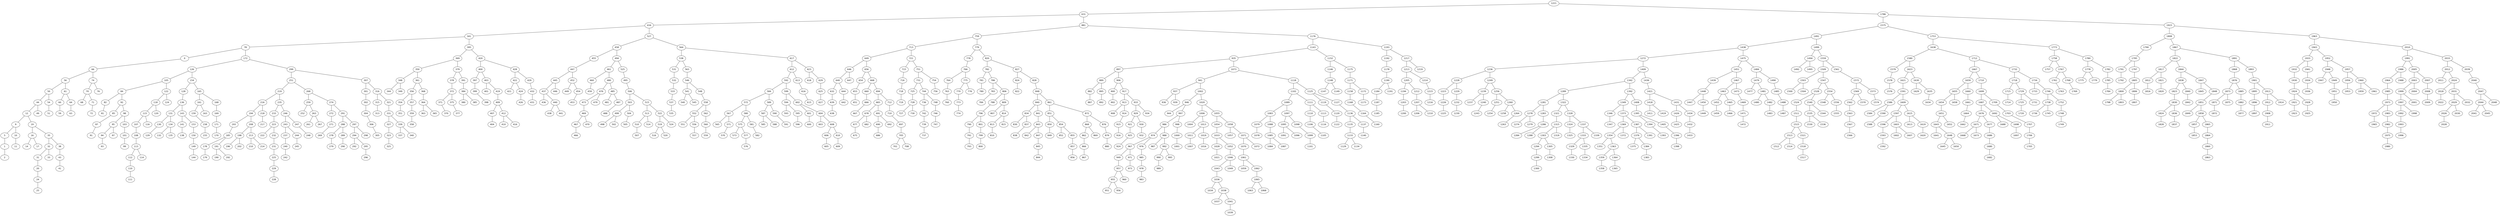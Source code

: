 graph BST {
    node [fontname="Helvetica"];
    1221 [label="1221"];
    1221 -- 631;
    631 [label="631"];
    631 -- 434;
    434 [label="434"];
    434 -- 341;
    341 [label="341"];
    341 -- 78;
    78 [label="78"];
    78 -- 0;
    0 [label="0"];
    0 -- 66;
    66 [label="66"];
    66 -- 56;
    56 [label="56"];
    56 -- 50;
    50 [label="50"];
    50 -- 44;
    44 [label="44"];
    44 -- 12;
    12 [label="12"];
    12 -- 9;
    9 [label="9"];
    9 -- 5;
    5 [label="5"];
    5 -- 1;
    1 [label="1"];
    1 -- 2;
    2 [label="2"];
    9 -- 10;
    10 [label="10"];
    10 -- 11;
    11 [label="11"];
    12 -- 19;
    19 [label="19"];
    19 -- 16;
    16 [label="16"];
    16 -- 14;
    14 [label="14"];
    16 -- 17;
    17 [label="17"];
    19 -- 35;
    35 [label="35"];
    35 -- 32;
    32 [label="32"];
    32 -- 31;
    31 [label="31"];
    31 -- 20;
    20 [label="20"];
    20 -- 24;
    24 [label="24"];
    24 -- 25;
    25 [label="25"];
    32 -- 33;
    33 [label="33"];
    35 -- 38;
    38 [label="38"];
    38 -- 43;
    43 [label="43"];
    43 -- 41;
    41 [label="41"];
    44 -- 49;
    49 [label="49"];
    50 -- 54;
    54 [label="54"];
    54 -- 51;
    51 [label="51"];
    56 -- 61;
    61 [label="61"];
    61 -- 60;
    60 [label="60"];
    60 -- 59;
    59 [label="59"];
    61 -- 64;
    64 [label="64"];
    64 -- 63;
    63 [label="63"];
    66 -- 74;
    74 [label="74"];
    74 -- 70;
    70 [label="70"];
    70 -- 68;
    68 [label="68"];
    70 -- 71;
    71 [label="71"];
    71 -- 72;
    72 [label="72"];
    74 -- 76;
    76 [label="76"];
    78 -- 172;
    172 [label="172"];
    172 -- 126;
    126 [label="126"];
    126 -- 105;
    105 [label="105"];
    105 -- 84;
    84 [label="84"];
    84 -- 82;
    82 [label="82"];
    82 -- 81;
    81 [label="81"];
    84 -- 92;
    92 [label="92"];
    92 -- 85;
    85 [label="85"];
    85 -- 87;
    87 [label="87"];
    87 -- 91;
    91 [label="91"];
    92 -- 98;
    98 [label="98"];
    98 -- 95;
    95 [label="95"];
    95 -- 94;
    94 [label="94"];
    94 -- 93;
    93 [label="93"];
    95 -- 97;
    97 [label="97"];
    98 -- 103;
    103 [label="103"];
    103 -- 101;
    101 [label="101"];
    101 -- 99;
    99 [label="99"];
    105 -- 122;
    122 [label="122"];
    122 -- 118;
    118 [label="118"];
    118 -- 115;
    115 [label="115"];
    115 -- 107;
    107 [label="107"];
    107 -- 108;
    108 [label="108"];
    108 -- 113;
    113 [label="113"];
    113 -- 112;
    112 [label="112"];
    112 -- 110;
    110 [label="110"];
    110 -- 111;
    111 [label="111"];
    113 -- 114;
    114 [label="114"];
    115 -- 116;
    116 [label="116"];
    118 -- 120;
    120 [label="120"];
    122 -- 124;
    124 [label="124"];
    126 -- 154;
    154 [label="154"];
    154 -- 128;
    128 [label="128"];
    128 -- 136;
    136 [label="136"];
    136 -- 131;
    131 [label="131"];
    131 -- 130;
    130 [label="130"];
    130 -- 129;
    129 [label="129"];
    131 -- 134;
    134 [label="134"];
    134 -- 132;
    132 [label="132"];
    134 -- 135;
    135 [label="135"];
    136 -- 143;
    143 [label="143"];
    143 -- 141;
    141 [label="141"];
    141 -- 138;
    138 [label="138"];
    143 -- 153;
    153 [label="153"];
    153 -- 150;
    150 [label="150"];
    150 -- 149;
    149 [label="149"];
    149 -- 144;
    144 [label="144"];
    154 -- 165;
    165 [label="165"];
    165 -- 161;
    161 [label="161"];
    161 -- 159;
    159 [label="159"];
    159 -- 158;
    158 [label="158"];
    158 -- 155;
    155 [label="155"];
    161 -- 163;
    163 [label="163"];
    165 -- 168;
    168 [label="168"];
    168 -- 169;
    169 [label="169"];
    169 -- 171;
    171 [label="171"];
    171 -- 170;
    170 [label="170"];
    172 -- 299;
    299 [label="299"];
    299 -- 251;
    251 [label="251"];
    251 -- 219;
    219 [label="219"];
    219 -- 216;
    216 [label="216"];
    216 -- 194;
    194 [label="194"];
    194 -- 193;
    193 [label="193"];
    193 -- 185;
    185 [label="185"];
    185 -- 178;
    178 [label="178"];
    178 -- 179;
    179 [label="179"];
    185 -- 191;
    191 [label="191"];
    191 -- 190;
    190 [label="190"];
    191 -- 192;
    192 [label="192"];
    194 -- 208;
    208 [label="208"];
    208 -- 198;
    198 [label="198"];
    198 -- 196;
    196 [label="196"];
    198 -- 202;
    202 [label="202"];
    208 -- 213;
    213 [label="213"];
    213 -- 210;
    210 [label="210"];
    213 -- 214;
    214 [label="214"];
    216 -- 218;
    218 [label="218"];
    218 -- 217;
    217 [label="217"];
    219 -- 235;
    235 [label="235"];
    235 -- 233;
    233 [label="233"];
    233 -- 223;
    223 [label="223"];
    223 -- 222;
    222 [label="222"];
    223 -- 232;
    232 [label="232"];
    232 -- 231;
    231 [label="231"];
    231 -- 225;
    225 [label="225"];
    225 -- 229;
    229 [label="229"];
    229 -- 228;
    228 [label="228"];
    235 -- 246;
    246 [label="246"];
    246 -- 243;
    243 [label="243"];
    243 -- 237;
    237 [label="237"];
    237 -- 240;
    240 [label="240"];
    240 -- 242;
    242 [label="242"];
    243 -- 244;
    244 [label="244"];
    244 -- 245;
    245 [label="245"];
    246 -- 247;
    247 [label="247"];
    247 -- 248;
    248 [label="248"];
    251 -- 268;
    268 [label="268"];
    268 -- 259;
    259 [label="259"];
    259 -- 252;
    252 [label="252"];
    259 -- 263;
    263 [label="263"];
    263 -- 261;
    261 [label="261"];
    263 -- 267;
    267 [label="267"];
    268 -- 274;
    274 [label="274"];
    274 -- 272;
    272 [label="272"];
    272 -- 271;
    271 [label="271"];
    271 -- 269;
    269 [label="269"];
    274 -- 291;
    291 [label="291"];
    291 -- 288;
    288 [label="288"];
    288 -- 278;
    278 [label="278"];
    278 -- 279;
    279 [label="279"];
    288 -- 289;
    289 [label="289"];
    289 -- 290;
    290 [label="290"];
    291 -- 297;
    297 [label="297"];
    297 -- 294;
    294 [label="294"];
    294 -- 292;
    292 [label="292"];
    294 -- 295;
    295 [label="295"];
    295 -- 296;
    296 [label="296"];
    297 -- 298;
    298 [label="298"];
    299 -- 307;
    307 [label="307"];
    307 -- 301;
    301 [label="301"];
    301 -- 302;
    302 [label="302"];
    302 -- 304;
    304 [label="304"];
    304 -- 306;
    306 [label="306"];
    306 -- 305;
    305 [label="305"];
    307 -- 316;
    316 [label="316"];
    316 -- 315;
    315 [label="315"];
    315 -- 313;
    313 [label="313"];
    316 -- 321;
    321 [label="321"];
    321 -- 331;
    331 [label="331"];
    331 -- 327;
    327 [label="327"];
    327 -- 323;
    323 [label="323"];
    323 -- 325;
    325 [label="325"];
    331 -- 339;
    339 [label="339"];
    339 -- 337;
    337 [label="337"];
    339 -- 340;
    340 [label="340"];
    341 -- 395;
    395 [label="395"];
    395 -- 369;
    369 [label="369"];
    369 -- 350;
    350 [label="350"];
    350 -- 348;
    348 [label="348"];
    348 -- 344;
    344 [label="344"];
    348 -- 349;
    349 [label="349"];
    350 -- 361;
    361 [label="361"];
    361 -- 356;
    356 [label="356"];
    356 -- 354;
    354 [label="354"];
    354 -- 351;
    351 [label="351"];
    356 -- 357;
    357 [label="357"];
    357 -- 359;
    359 [label="359"];
    359 -- 358;
    358 [label="358"];
    361 -- 368;
    368 [label="368"];
    368 -- 364;
    364 [label="364"];
    364 -- 363;
    363 [label="363"];
    364 -- 365;
    365 [label="365"];
    369 -- 379;
    379 [label="379"];
    379 -- 378;
    378 [label="378"];
    378 -- 372;
    372 [label="372"];
    372 -- 371;
    371 [label="371"];
    371 -- 370;
    370 [label="370"];
    372 -- 375;
    375 [label="375"];
    375 -- 377;
    377 [label="377"];
    379 -- 391;
    391 [label="391"];
    391 -- 384;
    384 [label="384"];
    384 -- 380;
    380 [label="380"];
    384 -- 385;
    385 [label="385"];
    395 -- 420;
    420 [label="420"];
    420 -- 400;
    400 [label="400"];
    400 -- 397;
    397 [label="397"];
    397 -- 399;
    399 [label="399"];
    399 -- 398;
    398 [label="398"];
    400 -- 403;
    403 [label="403"];
    403 -- 401;
    401 [label="401"];
    403 -- 419;
    419 [label="419"];
    419 -- 409;
    409 [label="409"];
    409 -- 407;
    407 [label="407"];
    407 -- 404;
    404 [label="404"];
    409 -- 412;
    412 [label="412"];
    412 -- 410;
    410 [label="410"];
    412 -- 416;
    416 [label="416"];
    420 -- 428;
    428 [label="428"];
    428 -- 422;
    422 [label="422"];
    422 -- 421;
    421 [label="421"];
    422 -- 424;
    424 [label="424"];
    424 -- 426;
    426 [label="426"];
    428 -- 429;
    429 [label="429"];
    429 -- 432;
    432 [label="432"];
    432 -- 431;
    431 [label="431"];
    434 -- 527;
    527 [label="527"];
    527 -- 458;
    458 [label="458"];
    458 -- 455;
    455 [label="455"];
    455 -- 447;
    447 [label="447"];
    447 -- 445;
    445 [label="445"];
    445 -- 437;
    437 [label="437"];
    437 -- 436;
    436 [label="436"];
    437 -- 440;
    440 [label="440"];
    440 -- 438;
    438 [label="438"];
    440 -- 441;
    441 [label="441"];
    445 -- 446;
    446 [label="446"];
    447 -- 452;
    452 [label="452"];
    452 -- 449;
    449 [label="449"];
    452 -- 454;
    454 [label="454"];
    454 -- 453;
    453 [label="453"];
    458 -- 494;
    494 [label="494"];
    494 -- 461;
    461 [label="461"];
    461 -- 460;
    460 [label="460"];
    460 -- 459;
    459 [label="459"];
    461 -- 480;
    480 [label="480"];
    480 -- 476;
    476 [label="476"];
    476 -- 473;
    473 [label="473"];
    473 -- 469;
    469 [label="469"];
    469 -- 467;
    467 [label="467"];
    467 -- 466;
    466 [label="466"];
    469 -- 470;
    470 [label="470"];
    476 -- 479;
    479 [label="479"];
    480 -- 485;
    485 [label="485"];
    485 -- 481;
    481 [label="481"];
    485 -- 487;
    487 [label="487"];
    487 -- 488;
    488 [label="488"];
    494 -- 525;
    525 [label="525"];
    525 -- 495;
    495 [label="495"];
    495 -- 506;
    506 [label="506"];
    506 -- 503;
    503 [label="503"];
    503 -- 499;
    499 [label="499"];
    499 -- 498;
    498 [label="498"];
    499 -- 502;
    502 [label="502"];
    503 -- 504;
    504 [label="504"];
    504 -- 505;
    505 [label="505"];
    506 -- 515;
    515 [label="515"];
    515 -- 513;
    513 [label="513"];
    513 -- 510;
    510 [label="510"];
    510 -- 507;
    507 [label="507"];
    513 -- 514;
    514 [label="514"];
    515 -- 522;
    522 [label="522"];
    522 -- 519;
    519 [label="519"];
    519 -- 516;
    516 [label="516"];
    519 -- 520;
    520 [label="520"];
    522 -- 524;
    524 [label="524"];
    527 -- 564;
    564 [label="564"];
    564 -- 538;
    538 [label="538"];
    538 -- 531;
    531 [label="531"];
    531 -- 532;
    532 [label="532"];
    532 -- 533;
    533 [label="533"];
    533 -- 537;
    537 [label="537"];
    537 -- 535;
    535 [label="535"];
    538 -- 563;
    563 [label="563"];
    563 -- 546;
    546 [label="546"];
    546 -- 541;
    541 [label="541"];
    541 -- 540;
    540 [label="540"];
    541 -- 545;
    545 [label="545"];
    546 -- 548;
    548 [label="548"];
    548 -- 558;
    558 [label="558"];
    558 -- 552;
    552 [label="552"];
    552 -- 551;
    551 [label="551"];
    552 -- 556;
    556 [label="556"];
    556 -- 557;
    557 [label="557"];
    558 -- 562;
    562 [label="562"];
    562 -- 560;
    560 [label="560"];
    560 -- 559;
    559 [label="559"];
    564 -- 617;
    617 [label="617"];
    617 -- 612;
    612 [label="612"];
    612 -- 592;
    592 [label="592"];
    592 -- 584;
    584 [label="584"];
    584 -- 572;
    572 [label="572"];
    572 -- 567;
    567 [label="567"];
    567 -- 565;
    565 [label="565"];
    567 -- 571;
    571 [label="571"];
    571 -- 570;
    570 [label="570"];
    572 -- 580;
    580 [label="580"];
    580 -- 575;
    575 [label="575"];
    575 -- 573;
    573 [label="573"];
    575 -- 577;
    577 [label="577"];
    577 -- 576;
    576 [label="576"];
    580 -- 581;
    581 [label="581"];
    581 -- 582;
    582 [label="582"];
    584 -- 589;
    589 [label="589"];
    589 -- 587;
    587 [label="587"];
    587 -- 585;
    585 [label="585"];
    587 -- 588;
    588 [label="588"];
    589 -- 590;
    590 [label="590"];
    590 -- 591;
    591 [label="591"];
    592 -- 599;
    599 [label="599"];
    599 -- 594;
    594 [label="594"];
    594 -- 593;
    593 [label="593"];
    594 -- 595;
    595 [label="595"];
    595 -- 596;
    596 [label="596"];
    599 -- 602;
    602 [label="602"];
    602 -- 601;
    601 [label="601"];
    601 -- 600;
    600 [label="600"];
    602 -- 604;
    604 [label="604"];
    604 -- 603;
    603 [label="603"];
    604 -- 608;
    608 [label="608"];
    608 -- 606;
    606 [label="606"];
    606 -- 605;
    605 [label="605"];
    608 -- 610;
    610 [label="610"];
    610 -- 609;
    609 [label="609"];
    612 -- 613;
    613 [label="613"];
    613 -- 616;
    616 [label="616"];
    616 -- 615;
    615 [label="615"];
    617 -- 623;
    623 [label="623"];
    623 -- 618;
    618 [label="618"];
    623 -- 629;
    629 [label="629"];
    629 -- 625;
    625 [label="625"];
    625 -- 627;
    627 [label="627"];
    631 -- 881;
    881 [label="881"];
    881 -- 759;
    759 [label="759"];
    759 -- 713;
    713 [label="713"];
    713 -- 649;
    649 [label="649"];
    649 -- 646;
    646 [label="646"];
    646 -- 640;
    640 [label="640"];
    640 -- 632;
    632 [label="632"];
    632 -- 639;
    639 [label="639"];
    639 -- 638;
    638 [label="638"];
    640 -- 644;
    644 [label="644"];
    644 -- 642;
    642 [label="642"];
    646 -- 647;
    647 [label="647"];
    649 -- 656;
    656 [label="656"];
    656 -- 654;
    654 [label="654"];
    654 -- 653;
    653 [label="653"];
    653 -- 651;
    651 [label="651"];
    656 -- 668;
    668 [label="668"];
    668 -- 660;
    660 [label="660"];
    660 -- 666;
    666 [label="666"];
    666 -- 667;
    667 [label="667"];
    668 -- 694;
    694 [label="694"];
    694 -- 683;
    683 [label="683"];
    683 -- 678;
    678 [label="678"];
    678 -- 677;
    677 [label="677"];
    677 -- 675;
    675 [label="675"];
    678 -- 682;
    682 [label="682"];
    683 -- 691;
    691 [label="691"];
    691 -- 690;
    690 [label="690"];
    690 -- 686;
    686 [label="686"];
    691 -- 692;
    692 [label="692"];
    694 -- 712;
    712 [label="712"];
    712 -- 710;
    710 [label="710"];
    710 -- 697;
    697 [label="697"];
    697 -- 705;
    705 [label="705"];
    705 -- 701;
    701 [label="701"];
    705 -- 708;
    708 [label="708"];
    713 -- 721;
    721 [label="721"];
    721 -- 715;
    715 [label="715"];
    715 -- 716;
    716 [label="716"];
    716 -- 718;
    718 [label="718"];
    718 -- 719;
    719 [label="719"];
    721 -- 751;
    751 [label="751"];
    751 -- 731;
    731 [label="731"];
    731 -- 725;
    725 [label="725"];
    725 -- 728;
    728 [label="728"];
    728 -- 727;
    727 [label="727"];
    728 -- 730;
    730 [label="730"];
    731 -- 744;
    744 [label="744"];
    744 -- 736;
    736 [label="736"];
    736 -- 742;
    742 [label="742"];
    742 -- 739;
    739 [label="739"];
    739 -- 737;
    737 [label="737"];
    744 -- 748;
    748 [label="748"];
    748 -- 746;
    746 [label="746"];
    746 -- 747;
    747 [label="747"];
    751 -- 754;
    754 [label="754"];
    754 -- 756;
    756 [label="756"];
    759 -- 779;
    779 [label="779"];
    779 -- 778;
    778 [label="778"];
    778 -- 766;
    766 [label="766"];
    766 -- 764;
    764 [label="764"];
    764 -- 763;
    763 [label="763"];
    763 -- 760;
    760 [label="760"];
    766 -- 775;
    775 [label="775"];
    775 -- 770;
    770 [label="770"];
    770 -- 773;
    773 [label="773"];
    773 -- 774;
    774 [label="774"];
    775 -- 776;
    776 [label="776"];
    779 -- 820;
    820 [label="820"];
    820 -- 782;
    782 [label="782"];
    782 -- 781;
    781 [label="781"];
    781 -- 780;
    780 [label="780"];
    782 -- 786;
    786 [label="786"];
    786 -- 783;
    783 [label="783"];
    783 -- 784;
    784 [label="784"];
    786 -- 806;
    806 [label="806"];
    806 -- 788;
    788 [label="788"];
    788 -- 796;
    796 [label="796"];
    796 -- 790;
    790 [label="790"];
    790 -- 791;
    791 [label="791"];
    791 -- 793;
    793 [label="793"];
    796 -- 801;
    801 [label="801"];
    801 -- 799;
    799 [label="799"];
    799 -- 800;
    800 [label="800"];
    806 -- 809;
    809 [label="809"];
    809 -- 807;
    807 [label="807"];
    809 -- 814;
    814 [label="814"];
    814 -- 813;
    813 [label="813"];
    813 -- 810;
    810 [label="810"];
    814 -- 815;
    815 [label="815"];
    820 -- 827;
    827 [label="827"];
    827 -- 824;
    824 [label="824"];
    824 -- 822;
    822 [label="822"];
    827 -- 828;
    828 [label="828"];
    828 -- 848;
    848 [label="848"];
    848 -- 840;
    840 [label="840"];
    840 -- 834;
    834 [label="834"];
    834 -- 830;
    830 [label="830"];
    834 -- 837;
    837 [label="837"];
    837 -- 838;
    838 [label="838"];
    840 -- 841;
    841 [label="841"];
    841 -- 843;
    843 [label="843"];
    843 -- 842;
    842 [label="842"];
    843 -- 847;
    847 [label="847"];
    847 -- 845;
    845 [label="845"];
    845 -- 844;
    844 [label="844"];
    848 -- 861;
    861 [label="861"];
    861 -- 851;
    851 [label="851"];
    851 -- 850;
    850 [label="850"];
    850 -- 849;
    849 [label="849"];
    851 -- 854;
    854 [label="854"];
    854 -- 852;
    852 [label="852"];
    854 -- 855;
    855 [label="855"];
    855 -- 857;
    857 [label="857"];
    857 -- 856;
    856 [label="856"];
    861 -- 872;
    872 [label="872"];
    872 -- 868;
    868 [label="868"];
    868 -- 862;
    862 [label="862"];
    862 -- 866;
    866 [label="866"];
    866 -- 867;
    867 [label="867"];
    868 -- 869;
    869 [label="869"];
    872 -- 876;
    876 [label="876"];
    876 -- 879;
    879 [label="879"];
    879 -- 880;
    880 [label="880"];
    881 -- 1176;
    1176 [label="1176"];
    1176 -- 1143;
    1143 [label="1143"];
    1143 -- 935;
    935 [label="935"];
    935 -- 897;
    897 [label="897"];
    897 -- 889;
    889 [label="889"];
    889 -- 882;
    882 [label="882"];
    882 -- 887;
    887 [label="887"];
    889 -- 895;
    895 [label="895"];
    895 -- 892;
    892 [label="892"];
    897 -- 906;
    906 [label="906"];
    906 -- 900;
    900 [label="900"];
    900 -- 902;
    902 [label="902"];
    906 -- 917;
    917 [label="917"];
    917 -- 913;
    913 [label="913"];
    913 -- 908;
    908 [label="908"];
    913 -- 914;
    914 [label="914"];
    914 -- 915;
    915 [label="915"];
    915 -- 916;
    916 [label="916"];
    917 -- 933;
    933 [label="933"];
    933 -- 929;
    929 [label="929"];
    929 -- 921;
    921 [label="921"];
    921 -- 925;
    925 [label="925"];
    925 -- 924;
    924 [label="924"];
    929 -- 930;
    930 [label="930"];
    930 -- 932;
    932 [label="932"];
    933 -- 934;
    934 [label="934"];
    935 -- 1073;
    1073 [label="1073"];
    1073 -- 941;
    941 [label="941"];
    941 -- 937;
    937 [label="937"];
    937 -- 936;
    936 [label="936"];
    937 -- 939;
    939 [label="939"];
    941 -- 1002;
    1002 [label="1002"];
    1002 -- 946;
    946 [label="946"];
    946 -- 944;
    944 [label="944"];
    946 -- 997;
    997 [label="997"];
    997 -- 986;
    986 [label="986"];
    986 -- 974;
    974 [label="974"];
    974 -- 967;
    967 [label="967"];
    967 -- 949;
    949 [label="949"];
    949 -- 957;
    957 [label="957"];
    957 -- 955;
    955 [label="955"];
    955 -- 951;
    951 [label="951"];
    955 -- 956;
    956 [label="956"];
    957 -- 960;
    960 [label="960"];
    967 -- 971;
    971 [label="971"];
    971 -- 973;
    973 [label="973"];
    974 -- 976;
    976 [label="976"];
    976 -- 985;
    985 [label="985"];
    985 -- 978;
    978 [label="978"];
    978 -- 983;
    983 [label="983"];
    986 -- 988;
    988 [label="988"];
    988 -- 987;
    987 [label="987"];
    988 -- 992;
    992 [label="992"];
    992 -- 990;
    990 [label="990"];
    990 -- 989;
    989 [label="989"];
    992 -- 995;
    995 [label="995"];
    997 -- 998;
    998 [label="998"];
    998 -- 1000;
    1000 [label="1000"];
    1000 -- 1001;
    1001 [label="1001"];
    1002 -- 1020;
    1020 [label="1020"];
    1020 -- 1006;
    1006 [label="1006"];
    1006 -- 1004;
    1004 [label="1004"];
    1006 -- 1013;
    1013 [label="1013"];
    1013 -- 1011;
    1011 [label="1011"];
    1011 -- 1007;
    1007 [label="1007"];
    1013 -- 1019;
    1019 [label="1019"];
    1019 -- 1016;
    1016 [label="1016"];
    1020 -- 1055;
    1055 [label="1055"];
    1055 -- 1054;
    1054 [label="1054"];
    1054 -- 1033;
    1033 [label="1033"];
    1033 -- 1028;
    1028 [label="1028"];
    1028 -- 1021;
    1021 [label="1021"];
    1033 -- 1052;
    1052 [label="1052"];
    1052 -- 1046;
    1046 [label="1046"];
    1046 -- 1043;
    1043 [label="1043"];
    1043 -- 1036;
    1036 [label="1036"];
    1036 -- 1034;
    1034 [label="1034"];
    1036 -- 1038;
    1038 [label="1038"];
    1038 -- 1037;
    1037 [label="1037"];
    1038 -- 1041;
    1041 [label="1041"];
    1041 -- 1039;
    1039 [label="1039"];
    1046 -- 1049;
    1049 [label="1049"];
    1055 -- 1058;
    1058 [label="1058"];
    1058 -- 1057;
    1057 [label="1057"];
    1058 -- 1071;
    1071 [label="1071"];
    1071 -- 1070;
    1070 [label="1070"];
    1070 -- 1061;
    1061 [label="1061"];
    1061 -- 1059;
    1059 [label="1059"];
    1061 -- 1062;
    1062 [label="1062"];
    1062 -- 1065;
    1065 [label="1065"];
    1065 -- 1063;
    1063 [label="1063"];
    1065 -- 1068;
    1068 [label="1068"];
    1071 -- 1072;
    1072 [label="1072"];
    1073 -- 1118;
    1118 [label="1118"];
    1118 -- 1102;
    1102 [label="1102"];
    1102 -- 1089;
    1089 [label="1089"];
    1089 -- 1083;
    1083 [label="1083"];
    1083 -- 1079;
    1079 [label="1079"];
    1079 -- 1078;
    1078 [label="1078"];
    1083 -- 1088;
    1088 [label="1088"];
    1088 -- 1085;
    1085 [label="1085"];
    1085 -- 1084;
    1084 [label="1084"];
    1085 -- 1087;
    1087 [label="1087"];
    1089 -- 1097;
    1097 [label="1097"];
    1097 -- 1095;
    1095 [label="1095"];
    1095 -- 1091;
    1091 [label="1091"];
    1095 -- 1096;
    1096 [label="1096"];
    1097 -- 1098;
    1098 [label="1098"];
    1098 -- 1099;
    1099 [label="1099"];
    1099 -- 1101;
    1101 [label="1101"];
    1102 -- 1111;
    1111 [label="1111"];
    1111 -- 1110;
    1110 [label="1110"];
    1110 -- 1106;
    1106 [label="1106"];
    1106 -- 1105;
    1105 [label="1105"];
    1111 -- 1113;
    1113 [label="1113"];
    1113 -- 1116;
    1116 [label="1116"];
    1118 -- 1125;
    1125 [label="1125"];
    1125 -- 1119;
    1119 [label="1119"];
    1119 -- 1120;
    1120 [label="1120"];
    1120 -- 1122;
    1122 [label="1122"];
    1125 -- 1127;
    1127 [label="1127"];
    1127 -- 1136;
    1136 [label="1136"];
    1136 -- 1135;
    1135 [label="1135"];
    1135 -- 1133;
    1133 [label="1133"];
    1133 -- 1129;
    1129 [label="1129"];
    1133 -- 1134;
    1134 [label="1134"];
    1136 -- 1137;
    1137 [label="1137"];
    1137 -- 1140;
    1140 [label="1140"];
    1143 -- 1152;
    1152 [label="1152"];
    1152 -- 1146;
    1146 [label="1146"];
    1146 -- 1148;
    1148 [label="1148"];
    1148 -- 1147;
    1147 [label="1147"];
    1148 -- 1149;
    1149 [label="1149"];
    1152 -- 1175;
    1175 [label="1175"];
    1175 -- 1171;
    1171 [label="1171"];
    1171 -- 1158;
    1158 [label="1158"];
    1158 -- 1168;
    1168 [label="1168"];
    1168 -- 1164;
    1164 [label="1164"];
    1164 -- 1160;
    1160 [label="1160"];
    1171 -- 1172;
    1172 [label="1172"];
    1172 -- 1173;
    1173 [label="1173"];
    1176 -- 1193;
    1193 [label="1193"];
    1193 -- 1192;
    1192 [label="1192"];
    1192 -- 1178;
    1178 [label="1178"];
    1178 -- 1190;
    1190 [label="1190"];
    1190 -- 1184;
    1184 [label="1184"];
    1184 -- 1187;
    1187 [label="1187"];
    1187 -- 1185;
    1185 [label="1185"];
    1190 -- 1191;
    1191 [label="1191"];
    1193 -- 1217;
    1217 [label="1217"];
    1217 -- 1213;
    1213 [label="1213"];
    1213 -- 1205;
    1205 [label="1205"];
    1205 -- 1194;
    1194 [label="1194"];
    1194 -- 1203;
    1203 [label="1203"];
    1203 -- 1200;
    1200 [label="1200"];
    1205 -- 1212;
    1212 [label="1212"];
    1212 -- 1207;
    1207 [label="1207"];
    1207 -- 1206;
    1206 [label="1206"];
    1207 -- 1210;
    1210 [label="1210"];
    1213 -- 1214;
    1214 [label="1214"];
    1214 -- 1215;
    1215 [label="1215"];
    1215 -- 1216;
    1216 [label="1216"];
    1217 -- 1219;
    1219 [label="1219"];
    1221 -- 1786;
    1786 [label="1786"];
    1786 -- 1575;
    1575 [label="1575"];
    1575 -- 1491;
    1491 [label="1491"];
    1491 -- 1438;
    1438 [label="1438"];
    1438 -- 1272;
    1272 [label="1272"];
    1272 -- 1236;
    1236 [label="1236"];
    1236 -- 1228;
    1228 [label="1228"];
    1228 -- 1223;
    1223 [label="1223"];
    1223 -- 1226;
    1226 [label="1226"];
    1226 -- 1225;
    1225 [label="1225"];
    1228 -- 1229;
    1229 [label="1229"];
    1229 -- 1232;
    1232 [label="1232"];
    1232 -- 1230;
    1230 [label="1230"];
    1236 -- 1249;
    1249 [label="1249"];
    1249 -- 1239;
    1239 [label="1239"];
    1239 -- 1237;
    1237 [label="1237"];
    1239 -- 1240;
    1240 [label="1240"];
    1240 -- 1243;
    1243 [label="1243"];
    1249 -- 1256;
    1256 [label="1256"];
    1256 -- 1251;
    1251 [label="1251"];
    1251 -- 1254;
    1254 [label="1254"];
    1256 -- 1260;
    1260 [label="1260"];
    1260 -- 1258;
    1258 [label="1258"];
    1260 -- 1264;
    1264 [label="1264"];
    1264 -- 1263;
    1263 [label="1263"];
    1272 -- 1409;
    1409 [label="1409"];
    1409 -- 1342;
    1342 [label="1342"];
    1342 -- 1289;
    1289 [label="1289"];
    1289 -- 1281;
    1281 [label="1281"];
    1281 -- 1278;
    1278 [label="1278"];
    1278 -- 1274;
    1274 [label="1274"];
    1278 -- 1279;
    1279 [label="1279"];
    1281 -- 1283;
    1283 [label="1283"];
    1283 -- 1286;
    1286 [label="1286"];
    1286 -- 1284;
    1284 [label="1284"];
    1286 -- 1288;
    1288 [label="1288"];
    1289 -- 1322;
    1322 [label="1322"];
    1322 -- 1321;
    1321 [label="1321"];
    1321 -- 1315;
    1315 [label="1315"];
    1315 -- 1303;
    1303 [label="1303"];
    1303 -- 1294;
    1294 [label="1294"];
    1294 -- 1299;
    1299 [label="1299"];
    1299 -- 1300;
    1300 [label="1300"];
    1303 -- 1305;
    1305 [label="1305"];
    1305 -- 1308;
    1308 [label="1308"];
    1315 -- 1319;
    1319 [label="1319"];
    1322 -- 1328;
    1328 [label="1328"];
    1328 -- 1324;
    1324 [label="1324"];
    1324 -- 1325;
    1325 [label="1325"];
    1328 -- 1337;
    1337 [label="1337"];
    1337 -- 1333;
    1333 [label="1333"];
    1333 -- 1329;
    1329 [label="1329"];
    1329 -- 1330;
    1330 [label="1330"];
    1333 -- 1335;
    1335 [label="1335"];
    1335 -- 1334;
    1334 [label="1334"];
    1337 -- 1339;
    1339 [label="1339"];
    1342 -- 1392;
    1392 [label="1392"];
    1392 -- 1349;
    1349 [label="1349"];
    1349 -- 1346;
    1346 [label="1346"];
    1346 -- 1347;
    1347 [label="1347"];
    1349 -- 1373;
    1373 [label="1373"];
    1373 -- 1369;
    1369 [label="1369"];
    1369 -- 1354;
    1354 [label="1354"];
    1354 -- 1351;
    1351 [label="1351"];
    1354 -- 1363;
    1363 [label="1363"];
    1363 -- 1359;
    1359 [label="1359"];
    1359 -- 1358;
    1358 [label="1358"];
    1363 -- 1364;
    1364 [label="1364"];
    1364 -- 1365;
    1365 [label="1365"];
    1369 -- 1372;
    1372 [label="1372"];
    1373 -- 1387;
    1387 [label="1387"];
    1387 -- 1379;
    1379 [label="1379"];
    1379 -- 1375;
    1375 [label="1375"];
    1379 -- 1384;
    1384 [label="1384"];
    1384 -- 1383;
    1383 [label="1383"];
    1387 -- 1391;
    1391 [label="1391"];
    1392 -- 1408;
    1408 [label="1408"];
    1408 -- 1395;
    1395 [label="1395"];
    1395 -- 1394;
    1394 [label="1394"];
    1394 -- 1393;
    1393 [label="1393"];
    1395 -- 1405;
    1405 [label="1405"];
    1405 -- 1396;
    1396 [label="1396"];
    1396 -- 1398;
    1398 [label="1398"];
    1409 -- 1436;
    1436 [label="1436"];
    1436 -- 1421;
    1421 [label="1421"];
    1421 -- 1418;
    1418 [label="1418"];
    1418 -- 1411;
    1411 [label="1411"];
    1418 -- 1419;
    1419 [label="1419"];
    1421 -- 1431;
    1431 [label="1431"];
    1431 -- 1426;
    1426 [label="1426"];
    1426 -- 1425;
    1425 [label="1425"];
    1431 -- 1434;
    1434 [label="1434"];
    1434 -- 1432;
    1432 [label="1432"];
    1432 -- 1433;
    1433 [label="1433"];
    1438 -- 1475;
    1475 [label="1475"];
    1475 -- 1451;
    1451 [label="1451"];
    1451 -- 1439;
    1439 [label="1439"];
    1439 -- 1448;
    1448 [label="1448"];
    1448 -- 1447;
    1447 [label="1447"];
    1448 -- 1450;
    1450 [label="1450"];
    1450 -- 1449;
    1449 [label="1449"];
    1451 -- 1467;
    1467 [label="1467"];
    1467 -- 1463;
    1463 [label="1463"];
    1463 -- 1452;
    1452 [label="1452"];
    1452 -- 1459;
    1459 [label="1459"];
    1463 -- 1465;
    1465 [label="1465"];
    1465 -- 1466;
    1466 [label="1466"];
    1467 -- 1473;
    1473 [label="1473"];
    1473 -- 1469;
    1469 [label="1469"];
    1469 -- 1471;
    1471 [label="1471"];
    1471 -- 1472;
    1472 [label="1472"];
    1475 -- 1484;
    1484 [label="1484"];
    1484 -- 1479;
    1479 [label="1479"];
    1479 -- 1477;
    1477 [label="1477"];
    1479 -- 1481;
    1481 [label="1481"];
    1481 -- 1480;
    1480 [label="1480"];
    1481 -- 1482;
    1482 [label="1482"];
    1482 -- 1483;
    1483 [label="1483"];
    1484 -- 1490;
    1490 [label="1490"];
    1490 -- 1485;
    1485 [label="1485"];
    1485 -- 1488;
    1488 [label="1488"];
    1488 -- 1487;
    1487 [label="1487"];
    1491 -- 1499;
    1499 [label="1499"];
    1499 -- 1494;
    1494 [label="1494"];
    1494 -- 1492;
    1492 [label="1492"];
    1494 -- 1495;
    1495 [label="1495"];
    1499 -- 1559;
    1559 [label="1559"];
    1559 -- 1509;
    1509 [label="1509"];
    1509 -- 1503;
    1503 [label="1503"];
    1503 -- 1500;
    1500 [label="1500"];
    1503 -- 1504;
    1504 [label="1504"];
    1509 -- 1547;
    1547 [label="1547"];
    1547 -- 1528;
    1528 [label="1528"];
    1528 -- 1524;
    1524 [label="1524"];
    1524 -- 1511;
    1511 [label="1511"];
    1511 -- 1515;
    1515 [label="1515"];
    1515 -- 1513;
    1513 [label="1513"];
    1513 -- 1512;
    1512 [label="1512"];
    1513 -- 1514;
    1514 [label="1514"];
    1515 -- 1521;
    1521 [label="1521"];
    1521 -- 1518;
    1518 [label="1518"];
    1518 -- 1517;
    1517 [label="1517"];
    1528 -- 1540;
    1540 [label="1540"];
    1540 -- 1535;
    1535 [label="1535"];
    1535 -- 1530;
    1530 [label="1530"];
    1535 -- 1536;
    1536 [label="1536"];
    1540 -- 1544;
    1544 [label="1544"];
    1547 -- 1554;
    1554 [label="1554"];
    1554 -- 1548;
    1548 [label="1548"];
    1554 -- 1556;
    1556 [label="1556"];
    1556 -- 1555;
    1555 [label="1555"];
    1559 -- 1561;
    1561 [label="1561"];
    1561 -- 1572;
    1572 [label="1572"];
    1572 -- 1569;
    1569 [label="1569"];
    1569 -- 1562;
    1562 [label="1562"];
    1562 -- 1563;
    1563 [label="1563"];
    1563 -- 1567;
    1567 [label="1567"];
    1567 -- 1566;
    1566 [label="1566"];
    1569 -- 1570;
    1570 [label="1570"];
    1572 -- 1573;
    1573 [label="1573"];
    1573 -- 1574;
    1574 [label="1574"];
    1575 -- 1753;
    1753 [label="1753"];
    1753 -- 1638;
    1638 [label="1638"];
    1638 -- 1580;
    1580 [label="1580"];
    1580 -- 1579;
    1579 [label="1579"];
    1579 -- 1578;
    1578 [label="1578"];
    1578 -- 1576;
    1576 [label="1576"];
    1580 -- 1623;
    1623 [label="1623"];
    1623 -- 1621;
    1621 [label="1621"];
    1621 -- 1591;
    1591 [label="1591"];
    1591 -- 1586;
    1586 [label="1586"];
    1586 -- 1584;
    1584 [label="1584"];
    1586 -- 1590;
    1590 [label="1590"];
    1590 -- 1588;
    1588 [label="1588"];
    1591 -- 1609;
    1609 [label="1609"];
    1609 -- 1597;
    1597 [label="1597"];
    1597 -- 1596;
    1596 [label="1596"];
    1596 -- 1593;
    1593 [label="1593"];
    1593 -- 1592;
    1592 [label="1592"];
    1597 -- 1603;
    1603 [label="1603"];
    1603 -- 1602;
    1602 [label="1602"];
    1603 -- 1607;
    1607 [label="1607"];
    1609 -- 1615;
    1615 [label="1615"];
    1615 -- 1613;
    1613 [label="1613"];
    1615 -- 1619;
    1619 [label="1619"];
    1619 -- 1620;
    1620 [label="1620"];
    1623 -- 1630;
    1630 [label="1630"];
    1630 -- 1629;
    1629 [label="1629"];
    1630 -- 1635;
    1635 [label="1635"];
    1635 -- 1634;
    1634 [label="1634"];
    1638 -- 1712;
    1712 [label="1712"];
    1712 -- 1667;
    1667 [label="1667"];
    1667 -- 1659;
    1659 [label="1659"];
    1659 -- 1655;
    1655 [label="1655"];
    1655 -- 1654;
    1654 [label="1654"];
    1654 -- 1651;
    1651 [label="1651"];
    1651 -- 1643;
    1643 [label="1643"];
    1643 -- 1641;
    1641 [label="1641"];
    1643 -- 1648;
    1648 [label="1648"];
    1648 -- 1645;
    1645 [label="1645"];
    1648 -- 1650;
    1650 [label="1650"];
    1651 -- 1652;
    1652 [label="1652"];
    1655 -- 1658;
    1658 [label="1658"];
    1659 -- 1660;
    1660 [label="1660"];
    1660 -- 1661;
    1661 [label="1661"];
    1661 -- 1664;
    1664 [label="1664"];
    1664 -- 1662;
    1662 [label="1662"];
    1667 -- 1710;
    1710 [label="1710"];
    1710 -- 1699;
    1699 [label="1699"];
    1699 -- 1687;
    1687 [label="1687"];
    1687 -- 1676;
    1676 [label="1676"];
    1676 -- 1671;
    1671 [label="1671"];
    1671 -- 1668;
    1668 [label="1668"];
    1671 -- 1673;
    1673 [label="1673"];
    1676 -- 1677;
    1677 [label="1677"];
    1677 -- 1686;
    1686 [label="1686"];
    1686 -- 1680;
    1680 [label="1680"];
    1680 -- 1682;
    1682 [label="1682"];
    1687 -- 1692;
    1692 [label="1692"];
    1692 -- 1688;
    1688 [label="1688"];
    1692 -- 1698;
    1698 [label="1698"];
    1698 -- 1697;
    1697 [label="1697"];
    1699 -- 1709;
    1709 [label="1709"];
    1709 -- 1703;
    1703 [label="1703"];
    1703 -- 1707;
    1707 [label="1707"];
    1707 -- 1706;
    1706 [label="1706"];
    1706 -- 1705;
    1705 [label="1705"];
    1712 -- 1732;
    1732 [label="1732"];
    1732 -- 1718;
    1718 [label="1718"];
    1718 -- 1715;
    1715 [label="1715"];
    1715 -- 1714;
    1714 [label="1714"];
    1718 -- 1729;
    1729 [label="1729"];
    1729 -- 1725;
    1725 [label="1725"];
    1725 -- 1720;
    1720 [label="1720"];
    1729 -- 1731;
    1731 [label="1731"];
    1732 -- 1734;
    1734 [label="1734"];
    1734 -- 1733;
    1733 [label="1733"];
    1734 -- 1746;
    1746 [label="1746"];
    1746 -- 1738;
    1738 [label="1738"];
    1738 -- 1736;
    1736 [label="1736"];
    1738 -- 1745;
    1745 [label="1745"];
    1746 -- 1752;
    1752 [label="1752"];
    1752 -- 1748;
    1748 [label="1748"];
    1748 -- 1749;
    1749 [label="1749"];
    1753 -- 1773;
    1773 [label="1773"];
    1773 -- 1758;
    1758 [label="1758"];
    1758 -- 1757;
    1757 [label="1757"];
    1758 -- 1767;
    1767 [label="1767"];
    1767 -- 1761;
    1761 [label="1761"];
    1761 -- 1763;
    1763 [label="1763"];
    1767 -- 1768;
    1768 [label="1768"];
    1768 -- 1769;
    1769 [label="1769"];
    1773 -- 1780;
    1780 [label="1780"];
    1780 -- 1778;
    1778 [label="1778"];
    1778 -- 1775;
    1775 [label="1775"];
    1778 -- 1779;
    1779 [label="1779"];
    1780 -- 1782;
    1782 [label="1782"];
    1782 -- 1785;
    1785 [label="1785"];
    1785 -- 1784;
    1784 [label="1784"];
    1786 -- 1915;
    1915 [label="1915"];
    1915 -- 1808;
    1808 [label="1808"];
    1808 -- 1790;
    1790 [label="1790"];
    1790 -- 1795;
    1795 [label="1795"];
    1795 -- 1791;
    1791 [label="1791"];
    1791 -- 1792;
    1792 [label="1792"];
    1795 -- 1797;
    1797 [label="1797"];
    1797 -- 1805;
    1805 [label="1805"];
    1805 -- 1800;
    1800 [label="1800"];
    1800 -- 1798;
    1798 [label="1798"];
    1800 -- 1803;
    1803 [label="1803"];
    1805 -- 1806;
    1806 [label="1806"];
    1806 -- 1807;
    1807 [label="1807"];
    1808 -- 1867;
    1867 [label="1867"];
    1867 -- 1822;
    1822 [label="1822"];
    1822 -- 1817;
    1817 [label="1817"];
    1817 -- 1812;
    1812 [label="1812"];
    1812 -- 1816;
    1816 [label="1816"];
    1817 -- 1821;
    1821 [label="1821"];
    1821 -- 1820;
    1820 [label="1820"];
    1822 -- 1844;
    1844 [label="1844"];
    1844 -- 1838;
    1838 [label="1838"];
    1838 -- 1823;
    1823 [label="1823"];
    1823 -- 1830;
    1830 [label="1830"];
    1830 -- 1824;
    1824 [label="1824"];
    1824 -- 1828;
    1828 [label="1828"];
    1830 -- 1836;
    1836 [label="1836"];
    1836 -- 1837;
    1837 [label="1837"];
    1838 -- 1840;
    1840 [label="1840"];
    1840 -- 1842;
    1842 [label="1842"];
    1844 -- 1847;
    1847 [label="1847"];
    1847 -- 1845;
    1845 [label="1845"];
    1847 -- 1848;
    1848 [label="1848"];
    1848 -- 1851;
    1851 [label="1851"];
    1851 -- 1849;
    1849 [label="1849"];
    1851 -- 1858;
    1858 [label="1858"];
    1858 -- 1857;
    1857 [label="1857"];
    1857 -- 1853;
    1853 [label="1853"];
    1858 -- 1865;
    1865 [label="1865"];
    1865 -- 1864;
    1864 [label="1864"];
    1864 -- 1860;
    1860 [label="1860"];
    1860 -- 1863;
    1863 [label="1863"];
    1867 -- 1891;
    1891 [label="1891"];
    1891 -- 1868;
    1868 [label="1868"];
    1868 -- 1876;
    1876 [label="1876"];
    1876 -- 1873;
    1873 [label="1873"];
    1873 -- 1871;
    1871 [label="1871"];
    1871 -- 1872;
    1872 [label="1872"];
    1873 -- 1875;
    1875 [label="1875"];
    1876 -- 1885;
    1885 [label="1885"];
    1885 -- 1882;
    1882 [label="1882"];
    1882 -- 1877;
    1877 [label="1877"];
    1891 -- 1893;
    1893 [label="1893"];
    1893 -- 1901;
    1901 [label="1901"];
    1901 -- 1895;
    1895 [label="1895"];
    1895 -- 1896;
    1896 [label="1896"];
    1896 -- 1897;
    1897 [label="1897"];
    1901 -- 1913;
    1913 [label="1913"];
    1913 -- 1912;
    1912 [label="1912"];
    1912 -- 1908;
    1908 [label="1908"];
    1908 -- 1911;
    1911 [label="1911"];
    1913 -- 1914;
    1914 [label="1914"];
    1915 -- 1963;
    1963 [label="1963"];
    1963 -- 1943;
    1943 [label="1943"];
    1943 -- 1933;
    1933 [label="1933"];
    1933 -- 1932;
    1932 [label="1932"];
    1932 -- 1930;
    1930 [label="1930"];
    1930 -- 1924;
    1924 [label="1924"];
    1924 -- 1921;
    1921 [label="1921"];
    1921 -- 1923;
    1923 [label="1923"];
    1924 -- 1928;
    1928 [label="1928"];
    1928 -- 1925;
    1925 [label="1925"];
    1933 -- 1941;
    1941 [label="1941"];
    1941 -- 1934;
    1934 [label="1934"];
    1934 -- 1936;
    1936 [label="1936"];
    1943 -- 1952;
    1952 [label="1952"];
    1952 -- 1948;
    1948 [label="1948"];
    1948 -- 1947;
    1947 [label="1947"];
    1948 -- 1949;
    1949 [label="1949"];
    1949 -- 1951;
    1951 [label="1951"];
    1951 -- 1950;
    1950 [label="1950"];
    1952 -- 1957;
    1957 [label="1957"];
    1957 -- 1956;
    1956 [label="1956"];
    1956 -- 1953;
    1953 [label="1953"];
    1957 -- 1960;
    1960 [label="1960"];
    1960 -- 1959;
    1959 [label="1959"];
    1960 -- 1961;
    1961 [label="1961"];
    1963 -- 2010;
    2010 [label="2010"];
    2010 -- 1991;
    1991 [label="1991"];
    1991 -- 1986;
    1986 [label="1986"];
    1986 -- 1964;
    1964 [label="1964"];
    1964 -- 1985;
    1985 [label="1985"];
    1985 -- 1973;
    1973 [label="1973"];
    1973 -- 1972;
    1972 [label="1972"];
    1972 -- 1965;
    1965 [label="1965"];
    1973 -- 1983;
    1983 [label="1983"];
    1983 -- 1982;
    1982 [label="1982"];
    1982 -- 1975;
    1975 [label="1975"];
    1975 -- 1980;
    1980 [label="1980"];
    1986 -- 1988;
    1988 [label="1988"];
    1991 -- 2005;
    2005 [label="2005"];
    2005 -- 2003;
    2003 [label="2003"];
    2003 -- 1999;
    1999 [label="1999"];
    1999 -- 1997;
    1997 [label="1997"];
    1997 -- 1992;
    1992 [label="1992"];
    1992 -- 1993;
    1993 [label="1993"];
    1993 -- 1996;
    1996 [label="1996"];
    1997 -- 1998;
    1998 [label="1998"];
    1999 -- 2001;
    2001 [label="2001"];
    2003 -- 2004;
    2004 [label="2004"];
    2005 -- 2007;
    2007 [label="2007"];
    2007 -- 2008;
    2008 [label="2008"];
    2008 -- 2009;
    2009 [label="2009"];
    2010 -- 2033;
    2033 [label="2033"];
    2033 -- 2012;
    2012 [label="2012"];
    2012 -- 2011;
    2011 [label="2011"];
    2012 -- 2024;
    2024 [label="2024"];
    2024 -- 2018;
    2018 [label="2018"];
    2018 -- 2022;
    2022 [label="2022"];
    2024 -- 2031;
    2031 [label="2031"];
    2031 -- 2029;
    2029 [label="2029"];
    2029 -- 2026;
    2026 [label="2026"];
    2026 -- 2028;
    2028 [label="2028"];
    2029 -- 2030;
    2030 [label="2030"];
    2031 -- 2032;
    2032 [label="2032"];
    2033 -- 2039;
    2039 [label="2039"];
    2039 -- 2040;
    2040 [label="2040"];
    2040 -- 2047;
    2047 [label="2047"];
    2047 -- 2044;
    2044 [label="2044"];
    2044 -- 2041;
    2041 [label="2041"];
    2044 -- 2045;
    2045 [label="2045"];
    2047 -- 2048;
    2048 [label="2048"];
}
